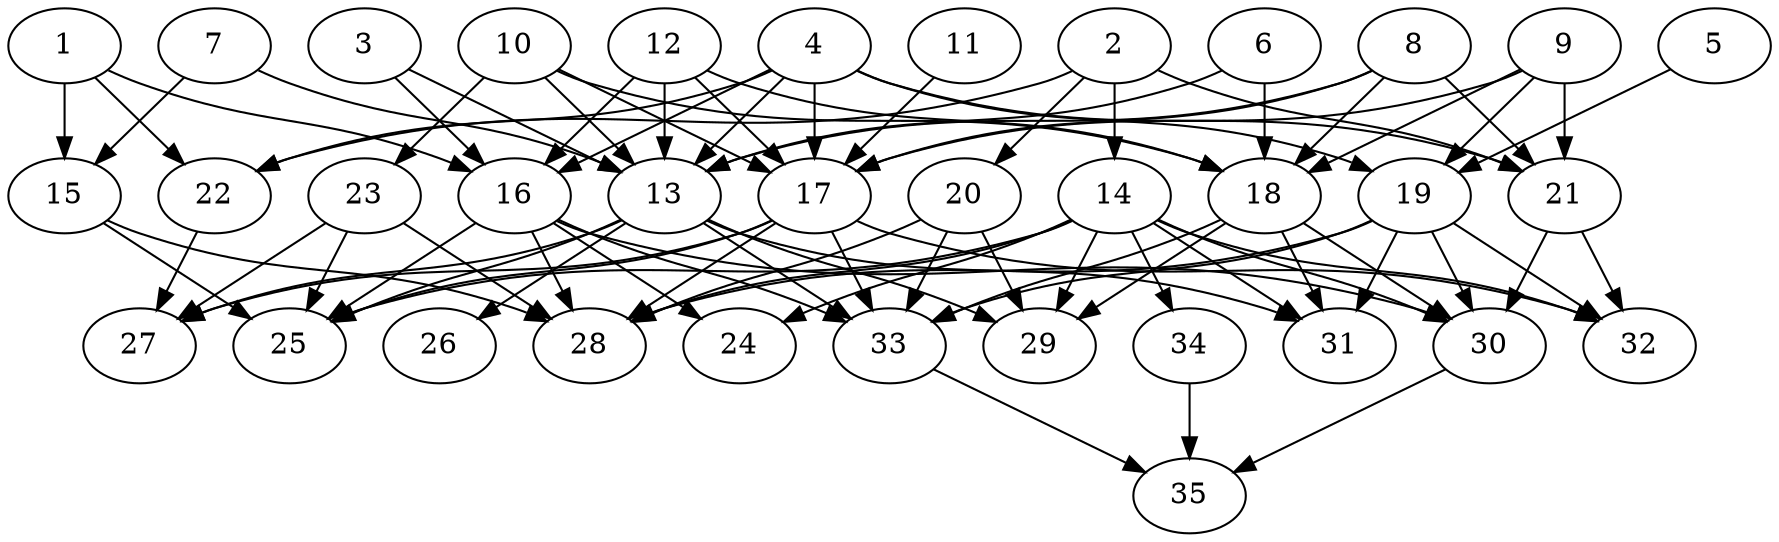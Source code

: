 // DAG automatically generated by daggen at Thu Oct  3 14:05:36 2019
// ./daggen --dot -n 35 --ccr 0.3 --fat 0.7 --regular 0.9 --density 0.6 --mindata 5242880 --maxdata 52428800 
digraph G {
  1 [size="77448533", alpha="0.19", expect_size="23234560"] 
  1 -> 15 [size ="23234560"]
  1 -> 16 [size ="23234560"]
  1 -> 22 [size ="23234560"]
  2 [size="80322560", alpha="0.17", expect_size="24096768"] 
  2 -> 14 [size ="24096768"]
  2 -> 20 [size ="24096768"]
  2 -> 21 [size ="24096768"]
  2 -> 22 [size ="24096768"]
  3 [size="59944960", alpha="0.06", expect_size="17983488"] 
  3 -> 13 [size ="17983488"]
  3 -> 16 [size ="17983488"]
  4 [size="20517547", alpha="0.13", expect_size="6155264"] 
  4 -> 13 [size ="6155264"]
  4 -> 16 [size ="6155264"]
  4 -> 17 [size ="6155264"]
  4 -> 19 [size ="6155264"]
  4 -> 21 [size ="6155264"]
  4 -> 22 [size ="6155264"]
  5 [size="62129493", alpha="0.20", expect_size="18638848"] 
  5 -> 19 [size ="18638848"]
  6 [size="72925867", alpha="0.13", expect_size="21877760"] 
  6 -> 13 [size ="21877760"]
  6 -> 18 [size ="21877760"]
  7 [size="101416960", alpha="0.07", expect_size="30425088"] 
  7 -> 13 [size ="30425088"]
  7 -> 15 [size ="30425088"]
  8 [size="47063040", alpha="0.10", expect_size="14118912"] 
  8 -> 13 [size ="14118912"]
  8 -> 17 [size ="14118912"]
  8 -> 18 [size ="14118912"]
  8 -> 21 [size ="14118912"]
  9 [size="104956587", alpha="0.19", expect_size="31486976"] 
  9 -> 17 [size ="31486976"]
  9 -> 18 [size ="31486976"]
  9 -> 19 [size ="31486976"]
  9 -> 21 [size ="31486976"]
  10 [size="64860160", alpha="0.07", expect_size="19458048"] 
  10 -> 13 [size ="19458048"]
  10 -> 17 [size ="19458048"]
  10 -> 18 [size ="19458048"]
  10 -> 23 [size ="19458048"]
  11 [size="144162133", alpha="0.18", expect_size="43248640"] 
  11 -> 17 [size ="43248640"]
  12 [size="138240000", alpha="0.16", expect_size="41472000"] 
  12 -> 13 [size ="41472000"]
  12 -> 16 [size ="41472000"]
  12 -> 17 [size ="41472000"]
  12 -> 18 [size ="41472000"]
  13 [size="115804160", alpha="0.01", expect_size="34741248"] 
  13 -> 25 [size ="34741248"]
  13 -> 26 [size ="34741248"]
  13 -> 27 [size ="34741248"]
  13 -> 29 [size ="34741248"]
  13 -> 31 [size ="34741248"]
  13 -> 33 [size ="34741248"]
  14 [size="160709973", alpha="0.15", expect_size="48212992"] 
  14 -> 24 [size ="48212992"]
  14 -> 25 [size ="48212992"]
  14 -> 28 [size ="48212992"]
  14 -> 29 [size ="48212992"]
  14 -> 30 [size ="48212992"]
  14 -> 31 [size ="48212992"]
  14 -> 32 [size ="48212992"]
  14 -> 34 [size ="48212992"]
  15 [size="105417387", alpha="0.09", expect_size="31625216"] 
  15 -> 25 [size ="31625216"]
  15 -> 28 [size ="31625216"]
  16 [size="102014293", alpha="0.04", expect_size="30604288"] 
  16 -> 24 [size ="30604288"]
  16 -> 25 [size ="30604288"]
  16 -> 28 [size ="30604288"]
  16 -> 30 [size ="30604288"]
  16 -> 33 [size ="30604288"]
  17 [size="46192640", alpha="0.14", expect_size="13857792"] 
  17 -> 25 [size ="13857792"]
  17 -> 27 [size ="13857792"]
  17 -> 28 [size ="13857792"]
  17 -> 32 [size ="13857792"]
  17 -> 33 [size ="13857792"]
  18 [size="98699947", alpha="0.12", expect_size="29609984"] 
  18 -> 29 [size ="29609984"]
  18 -> 30 [size ="29609984"]
  18 -> 31 [size ="29609984"]
  18 -> 33 [size ="29609984"]
  19 [size="23695360", alpha="0.05", expect_size="7108608"] 
  19 -> 28 [size ="7108608"]
  19 -> 30 [size ="7108608"]
  19 -> 31 [size ="7108608"]
  19 -> 32 [size ="7108608"]
  19 -> 33 [size ="7108608"]
  20 [size="171506347", alpha="0.04", expect_size="51451904"] 
  20 -> 28 [size ="51451904"]
  20 -> 29 [size ="51451904"]
  20 -> 33 [size ="51451904"]
  21 [size="70840320", alpha="0.10", expect_size="21252096"] 
  21 -> 30 [size ="21252096"]
  21 -> 32 [size ="21252096"]
  22 [size="57009493", alpha="0.04", expect_size="17102848"] 
  22 -> 27 [size ="17102848"]
  23 [size="22504107", alpha="0.04", expect_size="6751232"] 
  23 -> 25 [size ="6751232"]
  23 -> 27 [size ="6751232"]
  23 -> 28 [size ="6751232"]
  24 [size="28675413", alpha="0.04", expect_size="8602624"] 
  25 [size="142885547", alpha="0.09", expect_size="42865664"] 
  26 [size="56374613", alpha="0.02", expect_size="16912384"] 
  27 [size="90371413", alpha="0.05", expect_size="27111424"] 
  28 [size="41509547", alpha="0.12", expect_size="12452864"] 
  29 [size="133792427", alpha="0.11", expect_size="40137728"] 
  30 [size="174636373", alpha="0.15", expect_size="52390912"] 
  30 -> 35 [size ="52390912"]
  31 [size="46690987", alpha="0.15", expect_size="14007296"] 
  32 [size="124501333", alpha="0.11", expect_size="37350400"] 
  33 [size="156344320", alpha="0.19", expect_size="46903296"] 
  33 -> 35 [size ="46903296"]
  34 [size="27402240", alpha="0.06", expect_size="8220672"] 
  34 -> 35 [size ="8220672"]
  35 [size="55289173", alpha="0.03", expect_size="16586752"] 
}
